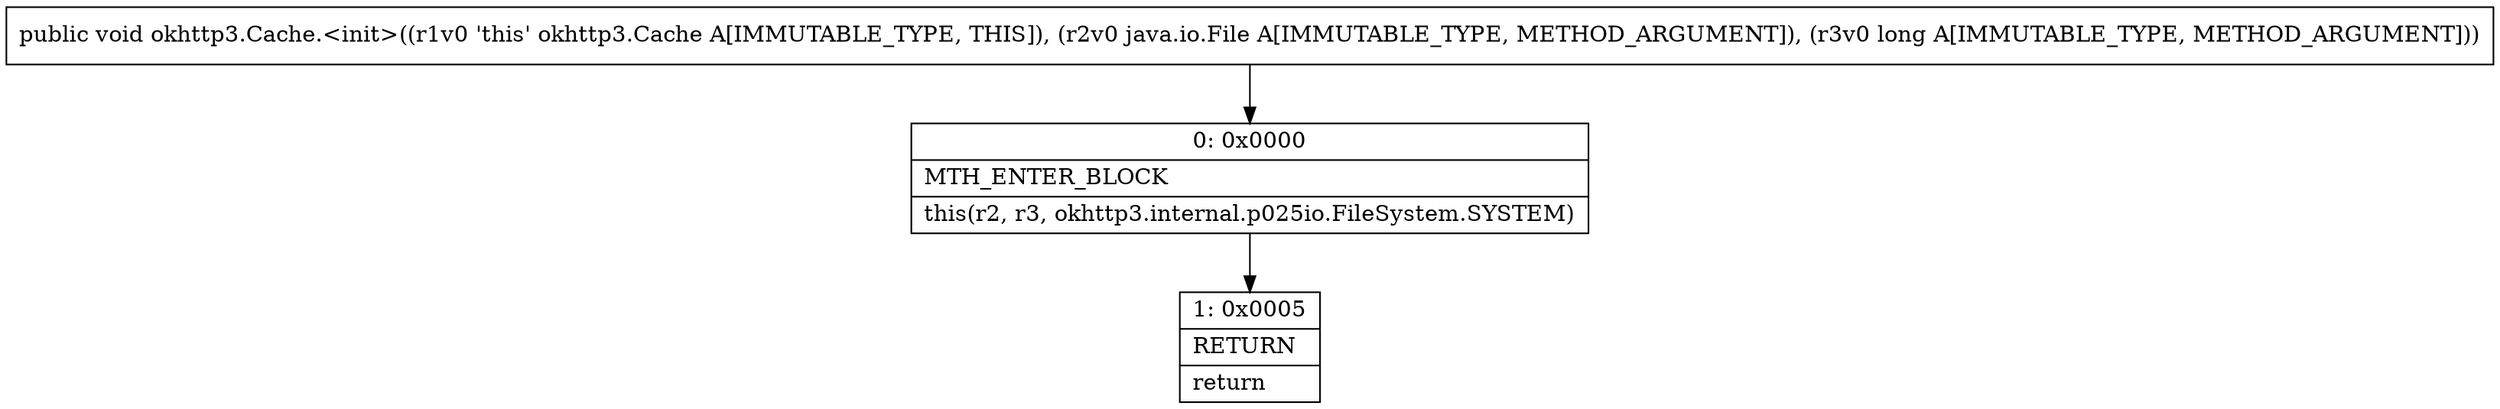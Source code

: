 digraph "CFG forokhttp3.Cache.\<init\>(Ljava\/io\/File;J)V" {
Node_0 [shape=record,label="{0\:\ 0x0000|MTH_ENTER_BLOCK\l|this(r2, r3, okhttp3.internal.p025io.FileSystem.SYSTEM)\l}"];
Node_1 [shape=record,label="{1\:\ 0x0005|RETURN\l|return\l}"];
MethodNode[shape=record,label="{public void okhttp3.Cache.\<init\>((r1v0 'this' okhttp3.Cache A[IMMUTABLE_TYPE, THIS]), (r2v0 java.io.File A[IMMUTABLE_TYPE, METHOD_ARGUMENT]), (r3v0 long A[IMMUTABLE_TYPE, METHOD_ARGUMENT])) }"];
MethodNode -> Node_0;
Node_0 -> Node_1;
}

